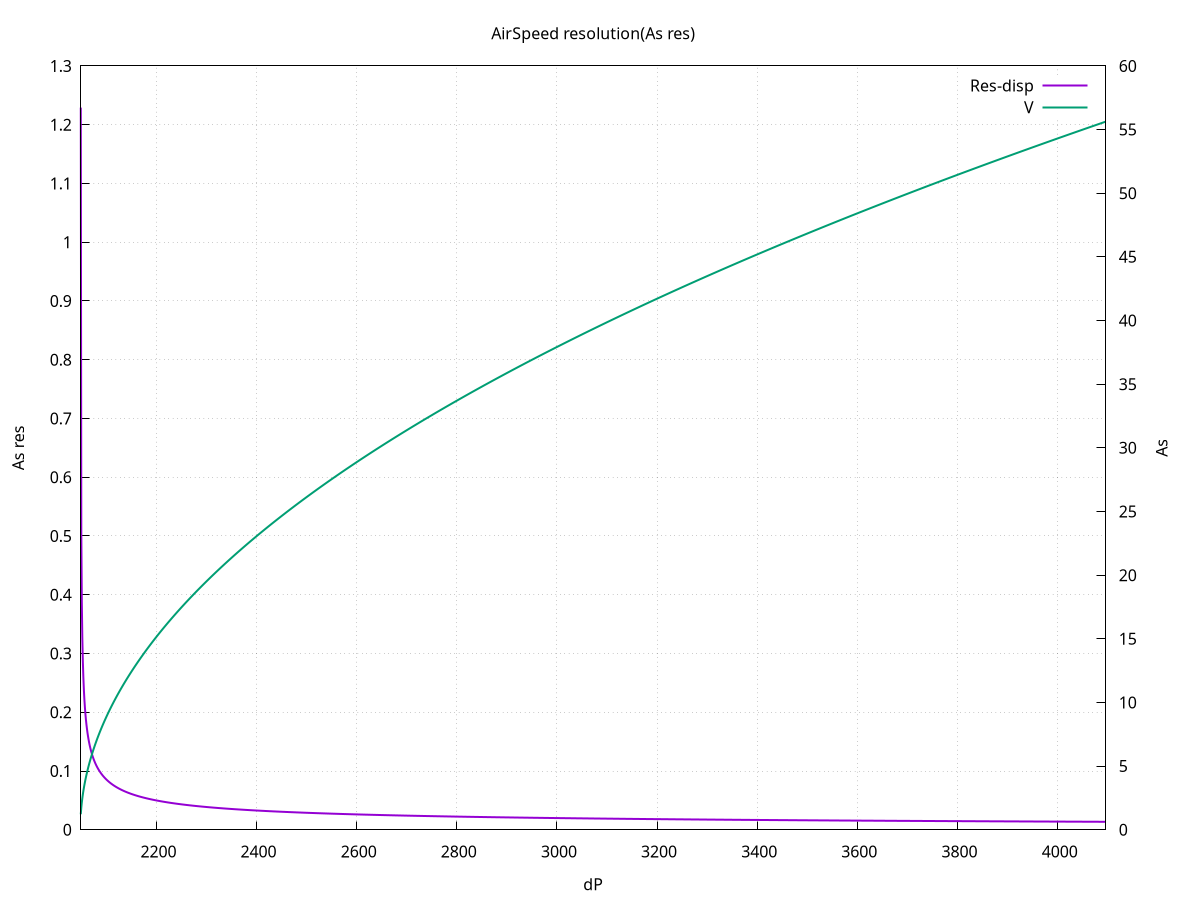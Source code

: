 set title "AirSpeed resolution(As res)"
set xtics 200 nomirror
set ytics 0.1 nomirror
set y2tics 5 nomirror
set xlabel "dP"
set ylabel "As res"
set y2label "As"
set grid
set samples 2000

plot [2049:4096] sqrt((2.*((4000./4096.)*(x-2048.)))/1.293) - sqrt((2.*((4000./4096.)*((x-1)-2048.)))/1.293) \
    title "Res-disp" w l lw 2 axis x1y1, \
    [2048:4096] sqrt((2.*((4000./4096.)*(x-2048.)))/1.293) \
    title "V" w l lw 2 axis x1y2

pause -1
